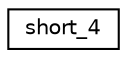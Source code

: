 digraph "Graphical Class Hierarchy"
{
  edge [fontname="Helvetica",fontsize="10",labelfontname="Helvetica",labelfontsize="10"];
  node [fontname="Helvetica",fontsize="10",shape=record];
  rankdir="LR";
  Node1 [label="short_4",height=0.2,width=0.4,color="black", fillcolor="white", style="filled",URL="$classshort__4.html"];
}
